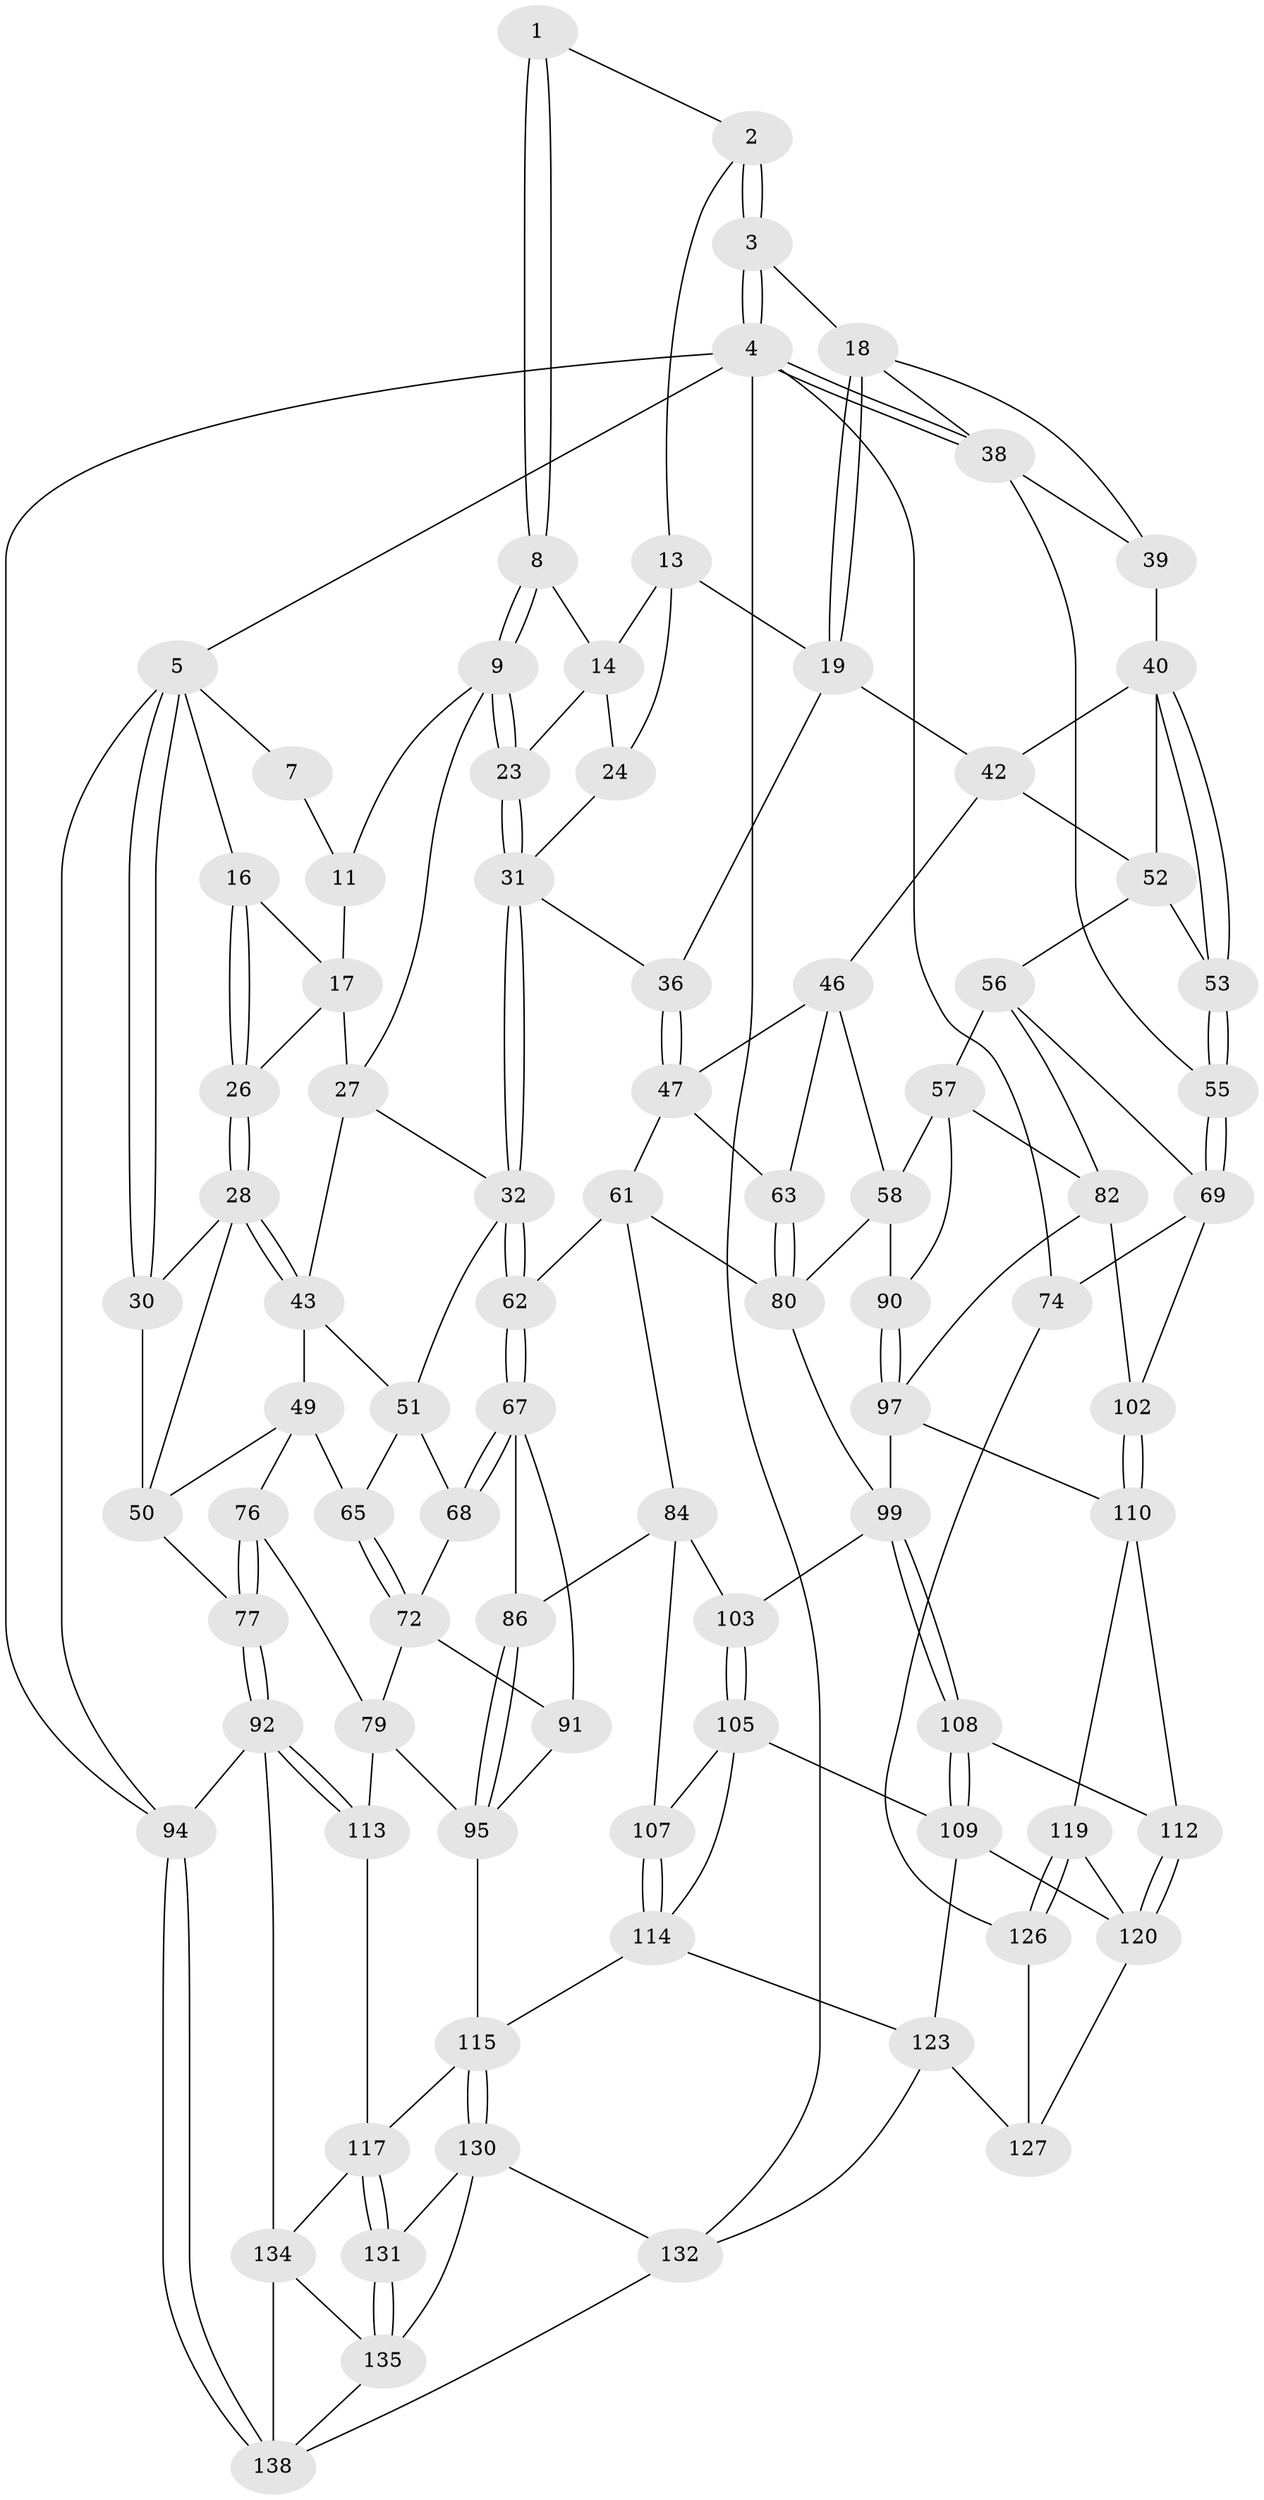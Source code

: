 // Generated by graph-tools (version 1.1) at 2025/52/02/27/25 19:52:38]
// undirected, 86 vertices, 193 edges
graph export_dot {
graph [start="1"]
  node [color=gray90,style=filled];
  1 [pos="+0.45856542112488113+0"];
  2 [pos="+0.768460062972631+0",super="+12"];
  3 [pos="+1+0",super="+15"];
  4 [pos="+1+0",super="+73"];
  5 [pos="+0+0",super="+6"];
  7 [pos="+0.40406308165117655+0"];
  8 [pos="+0.4837173270684311+0.0016445922687785045"];
  9 [pos="+0.42799209240827596+0.09369163293451663",super="+10"];
  11 [pos="+0.30143946824910306+0.06403686563262952"];
  13 [pos="+0.6775385921083531+0.0663976855903843",super="+21"];
  14 [pos="+0.5692469712971789+0.07212131375520098",super="+22"];
  16 [pos="+0.08065610667869048+0"];
  17 [pos="+0.25455845007031846+0.08673638432437984",super="+25"];
  18 [pos="+0.8180882715140805+0.17366889484675344",super="+37"];
  19 [pos="+0.7900026546341254+0.20822803559123726",super="+20"];
  23 [pos="+0.4905211673933478+0.19354622909336622"];
  24 [pos="+0.6168881107662398+0.1996854510788161"];
  26 [pos="+0.15574229321693736+0.19492224603055552"];
  27 [pos="+0.34048085559351493+0.20090058168222172",super="+34"];
  28 [pos="+0.14257924737469746+0.22618738291107976",super="+29"];
  30 [pos="+0+0"];
  31 [pos="+0.5028573647813456+0.34210313027127176",super="+35"];
  32 [pos="+0.4908633129552024+0.35718560167850555",super="+33"];
  36 [pos="+0.7099828416617331+0.2731519047634771"];
  38 [pos="+1+0",super="+44"];
  39 [pos="+0.9396678303677973+0.24555784373287134"];
  40 [pos="+0.9359431808205967+0.28657611856296494",super="+41"];
  42 [pos="+0.8268431462962023+0.24439634661575302",super="+45"];
  43 [pos="+0.14745139355648088+0.2318938181873083",super="+48"];
  46 [pos="+0.8015831759298213+0.34548508112535803",super="+59"];
  47 [pos="+0.7320119933555507+0.3198733840862888",super="+60"];
  49 [pos="+0.11180805174358611+0.4249244284385059",super="+66"];
  50 [pos="+0+0.3645877065962921",super="+71"];
  51 [pos="+0.2566604355929771+0.33894687010871927",super="+64"];
  52 [pos="+0.8579110700194121+0.34887114943941905",super="+54"];
  53 [pos="+0.9992877830294116+0.339862803396879"];
  55 [pos="+1+0.42836134476634136"];
  56 [pos="+0.8634171719205068+0.45290356804380794",super="+70"];
  57 [pos="+0.8483491760981047+0.46261430221641775",super="+83"];
  58 [pos="+0.8223690534424625+0.46683246629796055",super="+88"];
  61 [pos="+0.5940164886341253+0.43919679090063046",super="+81"];
  62 [pos="+0.4911416398611332+0.3738370130684652"];
  63 [pos="+0.7539945889641423+0.45722894862089125"];
  65 [pos="+0.14434010100583786+0.4227370128691841"];
  67 [pos="+0.4627766888794314+0.42400044892232985",super="+87"];
  68 [pos="+0.2934771880677772+0.47032861041747115"];
  69 [pos="+1+0.43896211798893325",super="+75"];
  72 [pos="+0.2922263550065794+0.4718554633277639",super="+78"];
  74 [pos="+1+1"];
  76 [pos="+0.11643256622805614+0.5533171041289645"];
  77 [pos="+0+0.6736465801800148"];
  79 [pos="+0.22177429297281503+0.6023832608402587",super="+104"];
  80 [pos="+0.690253407942945+0.5679928764653297",super="+89"];
  82 [pos="+0.9102160987576258+0.577288379755302",super="+101"];
  84 [pos="+0.6472659433225711+0.5896548798523396",super="+85"];
  86 [pos="+0.494324225425837+0.6284706335307617"];
  90 [pos="+0.8469973318448177+0.5911519851412262"];
  91 [pos="+0.36987090099967684+0.5579600212274437"];
  92 [pos="+0+0.7599899885592751",super="+93"];
  94 [pos="+0+1"];
  95 [pos="+0.4363868358790417+0.6896641414749385",super="+96"];
  97 [pos="+0.826007402017154+0.6615026404095925",super="+98"];
  99 [pos="+0.7940164927228336+0.6683820309974512",super="+100"];
  102 [pos="+1+0.7828256496129193"];
  103 [pos="+0.6907434236177877+0.6760992023415302"];
  105 [pos="+0.6868436292190753+0.7531507364041037",super="+106"];
  107 [pos="+0.5968450813406724+0.7176711468844768"];
  108 [pos="+0.7503319981833759+0.7541946297824103"];
  109 [pos="+0.7324845233371943+0.7619306529013972",super="+122"];
  110 [pos="+0.9752133496857287+0.7762393950109859",super="+111"];
  112 [pos="+0.8094529048882253+0.7752921642967101"];
  113 [pos="+0.23499052470499182+0.6976496580355812"];
  114 [pos="+0.5291474998764945+0.8234397694345092",super="+125"];
  115 [pos="+0.4707480874046803+0.8263968066571613",super="+116"];
  117 [pos="+0.3335568455408551+0.8259456110818769",super="+118"];
  119 [pos="+0.8551847868485152+0.80451323974913"];
  120 [pos="+0.8239009268232511+0.7920498189436425",super="+121"];
  123 [pos="+0.6996199885107413+0.9440210945259798",super="+124"];
  126 [pos="+0.8305815158866879+0.8911205035847147",super="+129"];
  127 [pos="+0.8022582113278972+0.8907703848503072",super="+128"];
  130 [pos="+0.46866541363667474+0.8402220871459152",super="+133"];
  131 [pos="+0.3819298655841664+0.9243881633090619"];
  132 [pos="+0.6615476973911667+1",super="+140"];
  134 [pos="+0.22100242994469496+0.8437903653754466",super="+136"];
  135 [pos="+0.37771512229040866+0.9316257764859458",super="+137"];
  138 [pos="+0.289391334730048+1",super="+139"];
  1 -- 2;
  1 -- 8;
  1 -- 8;
  2 -- 3 [weight=2];
  2 -- 3;
  2 -- 13;
  3 -- 4;
  3 -- 4;
  3 -- 18;
  4 -- 5;
  4 -- 38;
  4 -- 38;
  4 -- 132;
  4 -- 74;
  4 -- 94;
  5 -- 30;
  5 -- 30;
  5 -- 94;
  5 -- 16;
  5 -- 7;
  7 -- 11;
  8 -- 9;
  8 -- 9;
  8 -- 14;
  9 -- 23;
  9 -- 23;
  9 -- 11;
  9 -- 27;
  11 -- 17;
  13 -- 14;
  13 -- 24;
  13 -- 19;
  14 -- 24;
  14 -- 23;
  16 -- 17;
  16 -- 26;
  16 -- 26;
  17 -- 26;
  17 -- 27;
  18 -- 19;
  18 -- 19;
  18 -- 38;
  18 -- 39;
  19 -- 42;
  19 -- 36;
  23 -- 31;
  23 -- 31;
  24 -- 31;
  26 -- 28;
  26 -- 28;
  27 -- 43;
  27 -- 32;
  28 -- 43;
  28 -- 43;
  28 -- 50;
  28 -- 30;
  30 -- 50;
  31 -- 32;
  31 -- 32;
  31 -- 36;
  32 -- 62;
  32 -- 62;
  32 -- 51;
  36 -- 47;
  36 -- 47;
  38 -- 55;
  38 -- 39;
  39 -- 40;
  40 -- 53;
  40 -- 53;
  40 -- 42;
  40 -- 52;
  42 -- 52;
  42 -- 46;
  43 -- 49;
  43 -- 51;
  46 -- 47;
  46 -- 58;
  46 -- 63;
  47 -- 63;
  47 -- 61;
  49 -- 50;
  49 -- 65;
  49 -- 76;
  50 -- 77;
  51 -- 65;
  51 -- 68;
  52 -- 56;
  52 -- 53;
  53 -- 55;
  53 -- 55;
  55 -- 69;
  55 -- 69;
  56 -- 57;
  56 -- 82;
  56 -- 69;
  57 -- 58;
  57 -- 82;
  57 -- 90;
  58 -- 90;
  58 -- 80;
  61 -- 62;
  61 -- 80;
  61 -- 84;
  62 -- 67;
  62 -- 67;
  63 -- 80;
  63 -- 80;
  65 -- 72;
  65 -- 72;
  67 -- 68;
  67 -- 68;
  67 -- 91;
  67 -- 86;
  68 -- 72;
  69 -- 74;
  69 -- 102;
  72 -- 91;
  72 -- 79;
  74 -- 126;
  76 -- 77;
  76 -- 77;
  76 -- 79;
  77 -- 92;
  77 -- 92;
  79 -- 113;
  79 -- 95;
  80 -- 99;
  82 -- 97;
  82 -- 102;
  84 -- 103;
  84 -- 107;
  84 -- 86;
  86 -- 95;
  86 -- 95;
  90 -- 97;
  90 -- 97;
  91 -- 95;
  92 -- 113;
  92 -- 113;
  92 -- 94;
  92 -- 134;
  94 -- 138;
  94 -- 138;
  95 -- 115;
  97 -- 99;
  97 -- 110;
  99 -- 108;
  99 -- 108;
  99 -- 103;
  102 -- 110;
  102 -- 110;
  103 -- 105;
  103 -- 105;
  105 -- 109;
  105 -- 114;
  105 -- 107;
  107 -- 114;
  107 -- 114;
  108 -- 109;
  108 -- 109;
  108 -- 112;
  109 -- 120;
  109 -- 123;
  110 -- 119;
  110 -- 112;
  112 -- 120;
  112 -- 120;
  113 -- 117;
  114 -- 115;
  114 -- 123;
  115 -- 130;
  115 -- 130;
  115 -- 117;
  117 -- 131;
  117 -- 131;
  117 -- 134;
  119 -- 120;
  119 -- 126;
  119 -- 126;
  120 -- 127;
  123 -- 127;
  123 -- 132;
  126 -- 127 [weight=2];
  130 -- 131;
  130 -- 132;
  130 -- 135;
  131 -- 135;
  131 -- 135;
  132 -- 138;
  134 -- 138;
  134 -- 135;
  135 -- 138;
}
